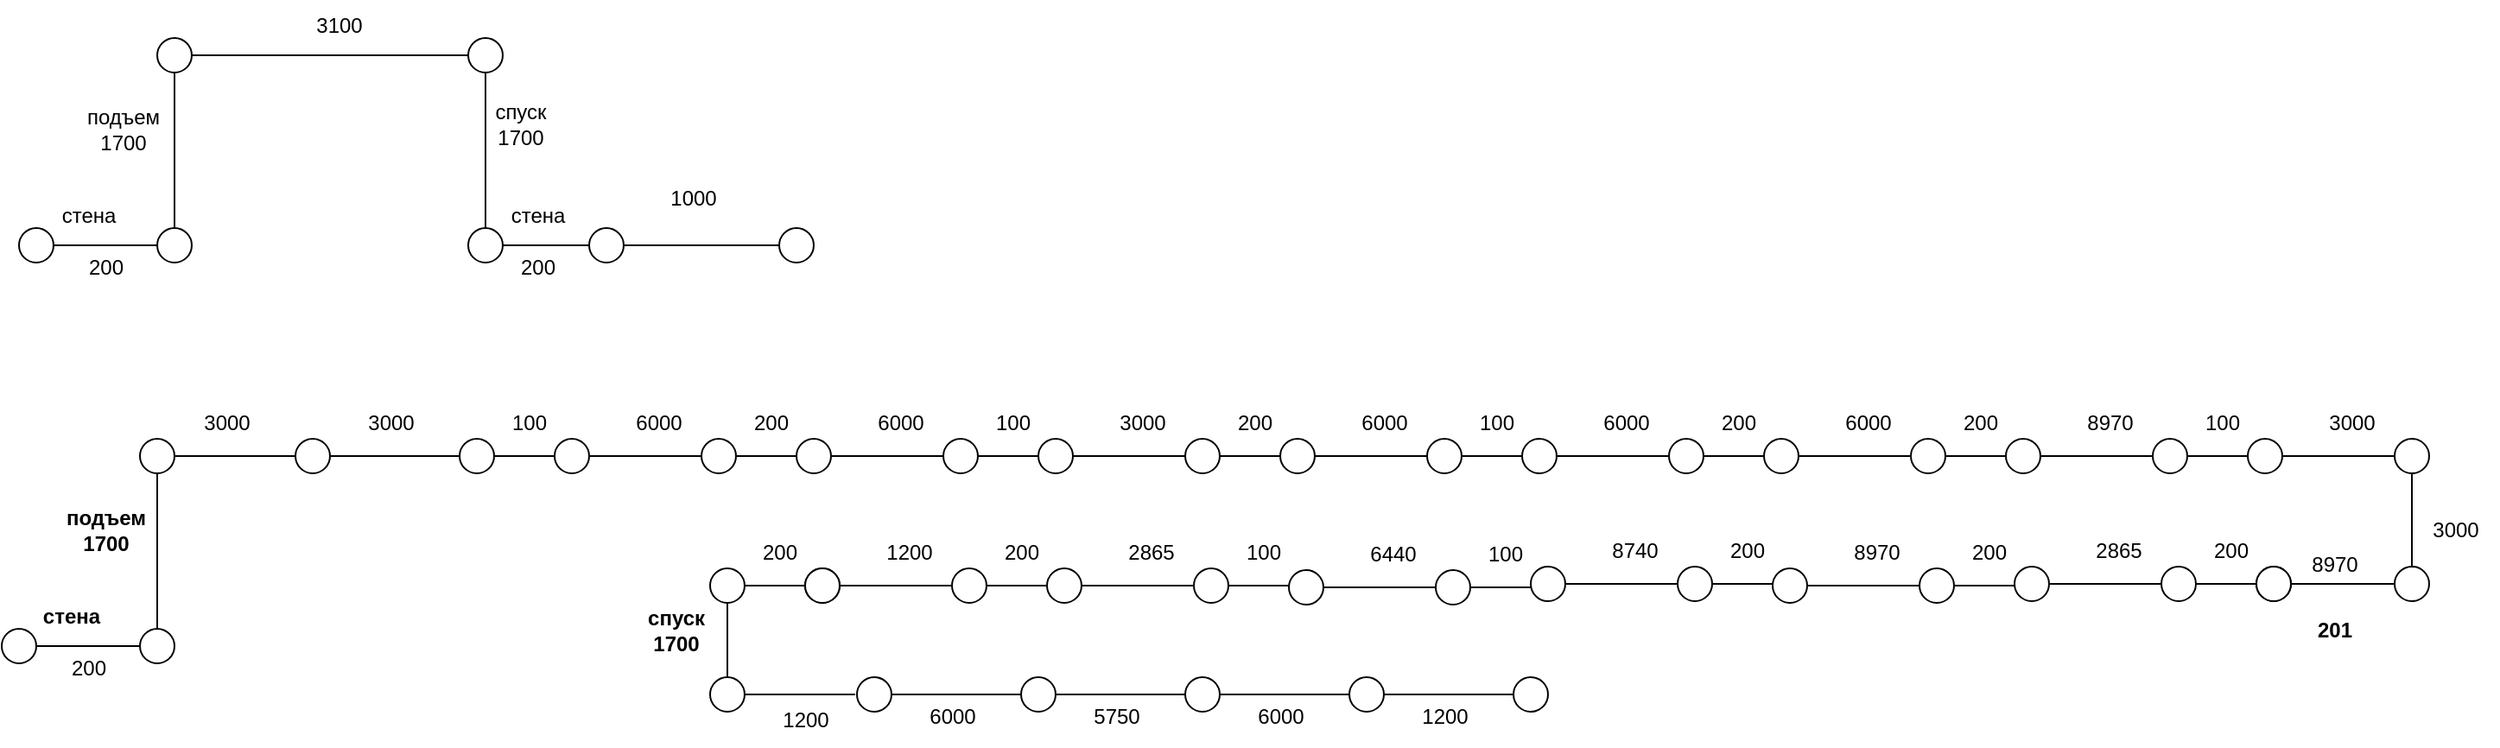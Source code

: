 <mxfile version="22.1.5" type="device">
  <diagram name="Страница — 1" id="zo7ZfbR6l3rVReLenrzR">
    <mxGraphModel dx="1352" dy="611" grid="1" gridSize="10" guides="1" tooltips="1" connect="1" arrows="1" fold="1" page="1" pageScale="1" pageWidth="827" pageHeight="1169" math="0" shadow="0">
      <root>
        <mxCell id="0" />
        <mxCell id="1" parent="0" />
        <mxCell id="G1UuAzEobW7vH8zXm527-1" value="" style="ellipse;whiteSpace=wrap;html=1;" vertex="1" parent="1">
          <mxGeometry x="110" y="390" width="20" height="20" as="geometry" />
        </mxCell>
        <mxCell id="G1UuAzEobW7vH8zXm527-3" value="" style="endArrow=none;html=1;rounded=0;exitX=1;exitY=0.5;exitDx=0;exitDy=0;" edge="1" parent="1" source="G1UuAzEobW7vH8zXm527-1">
          <mxGeometry width="50" height="50" relative="1" as="geometry">
            <mxPoint x="390" y="340" as="sourcePoint" />
            <mxPoint x="190" y="400" as="targetPoint" />
          </mxGeometry>
        </mxCell>
        <mxCell id="G1UuAzEobW7vH8zXm527-4" value="200" style="text;html=1;align=center;verticalAlign=middle;resizable=0;points=[];autosize=1;strokeColor=none;fillColor=none;" vertex="1" parent="1">
          <mxGeometry x="140" y="398" width="40" height="30" as="geometry" />
        </mxCell>
        <mxCell id="G1UuAzEobW7vH8zXm527-5" value="стена" style="text;html=1;align=center;verticalAlign=middle;resizable=0;points=[];autosize=1;strokeColor=none;fillColor=none;" vertex="1" parent="1">
          <mxGeometry x="125" y="368" width="50" height="30" as="geometry" />
        </mxCell>
        <mxCell id="G1UuAzEobW7vH8zXm527-6" value="" style="ellipse;whiteSpace=wrap;html=1;" vertex="1" parent="1">
          <mxGeometry x="190" y="390" width="20" height="20" as="geometry" />
        </mxCell>
        <mxCell id="G1UuAzEobW7vH8zXm527-7" value="" style="ellipse;whiteSpace=wrap;html=1;" vertex="1" parent="1">
          <mxGeometry x="190" y="280" width="20" height="20" as="geometry" />
        </mxCell>
        <mxCell id="G1UuAzEobW7vH8zXm527-8" value="" style="ellipse;whiteSpace=wrap;html=1;" vertex="1" parent="1">
          <mxGeometry x="370" y="280" width="20" height="20" as="geometry" />
        </mxCell>
        <mxCell id="G1UuAzEobW7vH8zXm527-9" value="" style="ellipse;whiteSpace=wrap;html=1;" vertex="1" parent="1">
          <mxGeometry x="370" y="390" width="20" height="20" as="geometry" />
        </mxCell>
        <mxCell id="G1UuAzEobW7vH8zXm527-10" value="" style="ellipse;whiteSpace=wrap;html=1;" vertex="1" parent="1">
          <mxGeometry x="440" y="390" width="20" height="20" as="geometry" />
        </mxCell>
        <mxCell id="G1UuAzEobW7vH8zXm527-11" value="" style="ellipse;whiteSpace=wrap;html=1;" vertex="1" parent="1">
          <mxGeometry x="550" y="390" width="20" height="20" as="geometry" />
        </mxCell>
        <mxCell id="G1UuAzEobW7vH8zXm527-12" value="" style="endArrow=none;html=1;rounded=0;exitX=0.5;exitY=0;exitDx=0;exitDy=0;entryX=0.5;entryY=1;entryDx=0;entryDy=0;" edge="1" parent="1" source="G1UuAzEobW7vH8zXm527-6" target="G1UuAzEobW7vH8zXm527-7">
          <mxGeometry width="50" height="50" relative="1" as="geometry">
            <mxPoint x="390" y="340" as="sourcePoint" />
            <mxPoint x="440" y="290" as="targetPoint" />
          </mxGeometry>
        </mxCell>
        <mxCell id="G1UuAzEobW7vH8zXm527-13" value="" style="endArrow=none;html=1;rounded=0;exitX=1;exitY=0.5;exitDx=0;exitDy=0;" edge="1" parent="1" source="G1UuAzEobW7vH8zXm527-7">
          <mxGeometry width="50" height="50" relative="1" as="geometry">
            <mxPoint x="390" y="340" as="sourcePoint" />
            <mxPoint x="370" y="290" as="targetPoint" />
          </mxGeometry>
        </mxCell>
        <mxCell id="G1UuAzEobW7vH8zXm527-14" value="" style="endArrow=none;html=1;rounded=0;exitX=0.5;exitY=1;exitDx=0;exitDy=0;entryX=0.5;entryY=0;entryDx=0;entryDy=0;" edge="1" parent="1" source="G1UuAzEobW7vH8zXm527-8" target="G1UuAzEobW7vH8zXm527-9">
          <mxGeometry width="50" height="50" relative="1" as="geometry">
            <mxPoint x="390" y="340" as="sourcePoint" />
            <mxPoint x="440" y="290" as="targetPoint" />
          </mxGeometry>
        </mxCell>
        <mxCell id="G1UuAzEobW7vH8zXm527-15" value="подъем&lt;br&gt;1700" style="text;html=1;align=center;verticalAlign=middle;resizable=0;points=[];autosize=1;strokeColor=none;fillColor=none;" vertex="1" parent="1">
          <mxGeometry x="135" y="313" width="70" height="40" as="geometry" />
        </mxCell>
        <mxCell id="G1UuAzEobW7vH8zXm527-16" value="3100" style="text;html=1;align=center;verticalAlign=middle;resizable=0;points=[];autosize=1;strokeColor=none;fillColor=none;" vertex="1" parent="1">
          <mxGeometry x="270" y="258" width="50" height="30" as="geometry" />
        </mxCell>
        <mxCell id="G1UuAzEobW7vH8zXm527-17" value="спуск" style="text;html=1;align=center;verticalAlign=middle;resizable=0;points=[];autosize=1;strokeColor=none;fillColor=none;" vertex="1" parent="1">
          <mxGeometry x="375" y="308" width="50" height="30" as="geometry" />
        </mxCell>
        <mxCell id="G1UuAzEobW7vH8zXm527-18" value="1700" style="text;html=1;align=center;verticalAlign=middle;resizable=0;points=[];autosize=1;strokeColor=none;fillColor=none;" vertex="1" parent="1">
          <mxGeometry x="375" y="323" width="50" height="30" as="geometry" />
        </mxCell>
        <mxCell id="G1UuAzEobW7vH8zXm527-19" value="" style="endArrow=none;html=1;rounded=0;exitX=1;exitY=0.5;exitDx=0;exitDy=0;entryX=0;entryY=0.5;entryDx=0;entryDy=0;" edge="1" parent="1" source="G1UuAzEobW7vH8zXm527-9" target="G1UuAzEobW7vH8zXm527-10">
          <mxGeometry width="50" height="50" relative="1" as="geometry">
            <mxPoint x="390" y="340" as="sourcePoint" />
            <mxPoint x="440" y="290" as="targetPoint" />
          </mxGeometry>
        </mxCell>
        <mxCell id="G1UuAzEobW7vH8zXm527-20" value="200" style="text;html=1;align=center;verticalAlign=middle;resizable=0;points=[];autosize=1;strokeColor=none;fillColor=none;" vertex="1" parent="1">
          <mxGeometry x="390" y="398" width="40" height="30" as="geometry" />
        </mxCell>
        <mxCell id="G1UuAzEobW7vH8zXm527-21" value="стена" style="text;html=1;align=center;verticalAlign=middle;resizable=0;points=[];autosize=1;strokeColor=none;fillColor=none;" vertex="1" parent="1">
          <mxGeometry x="385" y="368" width="50" height="30" as="geometry" />
        </mxCell>
        <mxCell id="G1UuAzEobW7vH8zXm527-22" value="" style="endArrow=none;html=1;rounded=0;entryX=0;entryY=0.5;entryDx=0;entryDy=0;" edge="1" parent="1" target="G1UuAzEobW7vH8zXm527-11">
          <mxGeometry width="50" height="50" relative="1" as="geometry">
            <mxPoint x="460" y="400" as="sourcePoint" />
            <mxPoint x="510" y="353" as="targetPoint" />
          </mxGeometry>
        </mxCell>
        <mxCell id="G1UuAzEobW7vH8zXm527-23" value="1000" style="text;html=1;align=center;verticalAlign=middle;resizable=0;points=[];autosize=1;strokeColor=none;fillColor=none;" vertex="1" parent="1">
          <mxGeometry x="475" y="358" width="50" height="30" as="geometry" />
        </mxCell>
        <mxCell id="G1UuAzEobW7vH8zXm527-24" value="" style="ellipse;whiteSpace=wrap;html=1;" vertex="1" parent="1">
          <mxGeometry x="100" y="622" width="20" height="20" as="geometry" />
        </mxCell>
        <mxCell id="G1UuAzEobW7vH8zXm527-25" value="" style="endArrow=none;html=1;rounded=0;exitX=1;exitY=0.5;exitDx=0;exitDy=0;" edge="1" parent="1" source="G1UuAzEobW7vH8zXm527-24">
          <mxGeometry width="50" height="50" relative="1" as="geometry">
            <mxPoint x="380" y="572" as="sourcePoint" />
            <mxPoint x="180" y="632" as="targetPoint" />
          </mxGeometry>
        </mxCell>
        <mxCell id="G1UuAzEobW7vH8zXm527-26" value="200" style="text;html=1;align=center;verticalAlign=middle;resizable=0;points=[];autosize=1;strokeColor=none;fillColor=none;" vertex="1" parent="1">
          <mxGeometry x="130" y="630" width="40" height="30" as="geometry" />
        </mxCell>
        <mxCell id="G1UuAzEobW7vH8zXm527-27" value="&lt;b&gt;стена&lt;/b&gt;" style="text;html=1;align=center;verticalAlign=middle;resizable=0;points=[];autosize=1;strokeColor=none;fillColor=none;" vertex="1" parent="1">
          <mxGeometry x="110" y="600" width="60" height="30" as="geometry" />
        </mxCell>
        <mxCell id="G1UuAzEobW7vH8zXm527-28" value="" style="ellipse;whiteSpace=wrap;html=1;" vertex="1" parent="1">
          <mxGeometry x="180" y="622" width="20" height="20" as="geometry" />
        </mxCell>
        <mxCell id="G1UuAzEobW7vH8zXm527-29" value="" style="ellipse;whiteSpace=wrap;html=1;" vertex="1" parent="1">
          <mxGeometry x="180" y="512" width="20" height="20" as="geometry" />
        </mxCell>
        <mxCell id="G1UuAzEobW7vH8zXm527-34" value="" style="endArrow=none;html=1;rounded=0;exitX=0.5;exitY=0;exitDx=0;exitDy=0;entryX=0.5;entryY=1;entryDx=0;entryDy=0;" edge="1" parent="1" source="G1UuAzEobW7vH8zXm527-28" target="G1UuAzEobW7vH8zXm527-29">
          <mxGeometry width="50" height="50" relative="1" as="geometry">
            <mxPoint x="380" y="572" as="sourcePoint" />
            <mxPoint x="430" y="522" as="targetPoint" />
          </mxGeometry>
        </mxCell>
        <mxCell id="G1UuAzEobW7vH8zXm527-35" value="" style="endArrow=none;html=1;rounded=0;exitX=1;exitY=0.5;exitDx=0;exitDy=0;" edge="1" parent="1" source="G1UuAzEobW7vH8zXm527-30">
          <mxGeometry width="50" height="50" relative="1" as="geometry">
            <mxPoint x="380" y="572" as="sourcePoint" />
            <mxPoint x="360" y="522" as="targetPoint" />
          </mxGeometry>
        </mxCell>
        <mxCell id="G1UuAzEobW7vH8zXm527-36" value="" style="endArrow=none;html=1;rounded=0;exitX=1;exitY=0.5;exitDx=0;exitDy=0;" edge="1" parent="1" source="G1UuAzEobW7vH8zXm527-51">
          <mxGeometry width="50" height="50" relative="1" as="geometry">
            <mxPoint x="380" y="572" as="sourcePoint" />
            <mxPoint x="430" y="522" as="targetPoint" />
          </mxGeometry>
        </mxCell>
        <mxCell id="G1UuAzEobW7vH8zXm527-37" value="&lt;b&gt;подъем&lt;br&gt;1700&lt;/b&gt;" style="text;html=1;align=center;verticalAlign=middle;resizable=0;points=[];autosize=1;strokeColor=none;fillColor=none;" vertex="1" parent="1">
          <mxGeometry x="125" y="545" width="70" height="40" as="geometry" />
        </mxCell>
        <mxCell id="G1UuAzEobW7vH8zXm527-38" value="3000" style="text;html=1;align=center;verticalAlign=middle;resizable=0;points=[];autosize=1;strokeColor=none;fillColor=none;" vertex="1" parent="1">
          <mxGeometry x="205" y="488" width="50" height="30" as="geometry" />
        </mxCell>
        <mxCell id="G1UuAzEobW7vH8zXm527-48" value="" style="endArrow=none;html=1;rounded=0;exitX=1;exitY=0.5;exitDx=0;exitDy=0;" edge="1" parent="1" source="G1UuAzEobW7vH8zXm527-29" target="G1UuAzEobW7vH8zXm527-30">
          <mxGeometry width="50" height="50" relative="1" as="geometry">
            <mxPoint x="200" y="522" as="sourcePoint" />
            <mxPoint x="360" y="522" as="targetPoint" />
          </mxGeometry>
        </mxCell>
        <mxCell id="G1UuAzEobW7vH8zXm527-30" value="" style="ellipse;whiteSpace=wrap;html=1;" vertex="1" parent="1">
          <mxGeometry x="270" y="512" width="20" height="20" as="geometry" />
        </mxCell>
        <mxCell id="G1UuAzEobW7vH8zXm527-49" value="3000" style="text;html=1;align=center;verticalAlign=middle;resizable=0;points=[];autosize=1;strokeColor=none;fillColor=none;" vertex="1" parent="1">
          <mxGeometry x="300" y="488" width="50" height="30" as="geometry" />
        </mxCell>
        <mxCell id="G1UuAzEobW7vH8zXm527-52" value="" style="endArrow=none;html=1;rounded=0;exitX=1;exitY=0.5;exitDx=0;exitDy=0;entryX=0;entryY=0.5;entryDx=0;entryDy=0;" edge="1" parent="1" source="G1UuAzEobW7vH8zXm527-50" target="G1UuAzEobW7vH8zXm527-51">
          <mxGeometry width="50" height="50" relative="1" as="geometry">
            <mxPoint x="320" y="560" as="sourcePoint" />
            <mxPoint x="370" y="510" as="targetPoint" />
          </mxGeometry>
        </mxCell>
        <mxCell id="G1UuAzEobW7vH8zXm527-53" value="100" style="text;html=1;align=center;verticalAlign=middle;resizable=0;points=[];autosize=1;strokeColor=none;fillColor=none;" vertex="1" parent="1">
          <mxGeometry x="385" y="488" width="40" height="30" as="geometry" />
        </mxCell>
        <mxCell id="G1UuAzEobW7vH8zXm527-54" value="" style="endArrow=none;html=1;rounded=0;exitX=1;exitY=0.5;exitDx=0;exitDy=0;" edge="1" parent="1" source="G1UuAzEobW7vH8zXm527-51">
          <mxGeometry width="50" height="50" relative="1" as="geometry">
            <mxPoint x="520" y="518" as="sourcePoint" />
            <mxPoint x="530" y="522" as="targetPoint" />
          </mxGeometry>
        </mxCell>
        <mxCell id="G1UuAzEobW7vH8zXm527-57" value="" style="endArrow=none;html=1;rounded=0;exitX=1;exitY=0.5;exitDx=0;exitDy=0;" edge="1" parent="1" source="G1UuAzEobW7vH8zXm527-30" target="G1UuAzEobW7vH8zXm527-50">
          <mxGeometry width="50" height="50" relative="1" as="geometry">
            <mxPoint x="290" y="522" as="sourcePoint" />
            <mxPoint x="430" y="522" as="targetPoint" />
          </mxGeometry>
        </mxCell>
        <mxCell id="G1UuAzEobW7vH8zXm527-50" value="" style="ellipse;whiteSpace=wrap;html=1;" vertex="1" parent="1">
          <mxGeometry x="365" y="512" width="20" height="20" as="geometry" />
        </mxCell>
        <mxCell id="G1UuAzEobW7vH8zXm527-59" value="" style="endArrow=none;html=1;rounded=0;exitX=1;exitY=0.5;exitDx=0;exitDy=0;" edge="1" parent="1" source="G1UuAzEobW7vH8zXm527-50" target="G1UuAzEobW7vH8zXm527-51">
          <mxGeometry width="50" height="50" relative="1" as="geometry">
            <mxPoint x="385" y="522" as="sourcePoint" />
            <mxPoint x="430" y="522" as="targetPoint" />
          </mxGeometry>
        </mxCell>
        <mxCell id="G1UuAzEobW7vH8zXm527-51" value="" style="ellipse;whiteSpace=wrap;html=1;" vertex="1" parent="1">
          <mxGeometry x="420" y="512" width="20" height="20" as="geometry" />
        </mxCell>
        <mxCell id="G1UuAzEobW7vH8zXm527-60" value="6000" style="text;html=1;align=center;verticalAlign=middle;resizable=0;points=[];autosize=1;strokeColor=none;fillColor=none;" vertex="1" parent="1">
          <mxGeometry x="455" y="488" width="50" height="30" as="geometry" />
        </mxCell>
        <mxCell id="G1UuAzEobW7vH8zXm527-61" value="" style="endArrow=none;html=1;rounded=0;exitX=1;exitY=0.5;exitDx=0;exitDy=0;" edge="1" parent="1" source="G1UuAzEobW7vH8zXm527-67">
          <mxGeometry width="50" height="50" relative="1" as="geometry">
            <mxPoint x="520" y="572" as="sourcePoint" />
            <mxPoint x="570" y="522" as="targetPoint" />
          </mxGeometry>
        </mxCell>
        <mxCell id="G1UuAzEobW7vH8zXm527-62" value="" style="endArrow=none;html=1;rounded=0;exitX=1;exitY=0.5;exitDx=0;exitDy=0;entryX=0;entryY=0.5;entryDx=0;entryDy=0;" edge="1" parent="1" source="G1UuAzEobW7vH8zXm527-65" target="G1UuAzEobW7vH8zXm527-67">
          <mxGeometry width="50" height="50" relative="1" as="geometry">
            <mxPoint x="460" y="560" as="sourcePoint" />
            <mxPoint x="510" y="510" as="targetPoint" />
          </mxGeometry>
        </mxCell>
        <mxCell id="G1UuAzEobW7vH8zXm527-63" value="200" style="text;html=1;align=center;verticalAlign=middle;resizable=0;points=[];autosize=1;strokeColor=none;fillColor=none;" vertex="1" parent="1">
          <mxGeometry x="525" y="488" width="40" height="30" as="geometry" />
        </mxCell>
        <mxCell id="G1UuAzEobW7vH8zXm527-64" value="" style="endArrow=none;html=1;rounded=0;exitX=1;exitY=0.5;exitDx=0;exitDy=0;" edge="1" parent="1" source="G1UuAzEobW7vH8zXm527-67">
          <mxGeometry width="50" height="50" relative="1" as="geometry">
            <mxPoint x="660" y="518" as="sourcePoint" />
            <mxPoint x="670" y="522" as="targetPoint" />
          </mxGeometry>
        </mxCell>
        <mxCell id="G1UuAzEobW7vH8zXm527-65" value="" style="ellipse;whiteSpace=wrap;html=1;" vertex="1" parent="1">
          <mxGeometry x="505" y="512" width="20" height="20" as="geometry" />
        </mxCell>
        <mxCell id="G1UuAzEobW7vH8zXm527-66" value="" style="endArrow=none;html=1;rounded=0;exitX=1;exitY=0.5;exitDx=0;exitDy=0;" edge="1" parent="1" source="G1UuAzEobW7vH8zXm527-65" target="G1UuAzEobW7vH8zXm527-67">
          <mxGeometry width="50" height="50" relative="1" as="geometry">
            <mxPoint x="525" y="522" as="sourcePoint" />
            <mxPoint x="570" y="522" as="targetPoint" />
          </mxGeometry>
        </mxCell>
        <mxCell id="G1UuAzEobW7vH8zXm527-67" value="" style="ellipse;whiteSpace=wrap;html=1;" vertex="1" parent="1">
          <mxGeometry x="560" y="512" width="20" height="20" as="geometry" />
        </mxCell>
        <mxCell id="G1UuAzEobW7vH8zXm527-68" value="6000" style="text;html=1;align=center;verticalAlign=middle;resizable=0;points=[];autosize=1;strokeColor=none;fillColor=none;" vertex="1" parent="1">
          <mxGeometry x="595" y="488" width="50" height="30" as="geometry" />
        </mxCell>
        <mxCell id="G1UuAzEobW7vH8zXm527-69" value="" style="endArrow=none;html=1;rounded=0;exitX=1;exitY=0.5;exitDx=0;exitDy=0;" edge="1" parent="1" source="G1UuAzEobW7vH8zXm527-74">
          <mxGeometry width="50" height="50" relative="1" as="geometry">
            <mxPoint x="660" y="572" as="sourcePoint" />
            <mxPoint x="710" y="522" as="targetPoint" />
          </mxGeometry>
        </mxCell>
        <mxCell id="G1UuAzEobW7vH8zXm527-70" value="" style="endArrow=none;html=1;rounded=0;exitX=1;exitY=0.5;exitDx=0;exitDy=0;entryX=0;entryY=0.5;entryDx=0;entryDy=0;" edge="1" parent="1" source="G1UuAzEobW7vH8zXm527-72" target="G1UuAzEobW7vH8zXm527-74">
          <mxGeometry width="50" height="50" relative="1" as="geometry">
            <mxPoint x="600" y="560" as="sourcePoint" />
            <mxPoint x="650" y="510" as="targetPoint" />
          </mxGeometry>
        </mxCell>
        <mxCell id="G1UuAzEobW7vH8zXm527-71" value="100" style="text;html=1;align=center;verticalAlign=middle;resizable=0;points=[];autosize=1;strokeColor=none;fillColor=none;" vertex="1" parent="1">
          <mxGeometry x="665" y="488" width="40" height="30" as="geometry" />
        </mxCell>
        <mxCell id="G1UuAzEobW7vH8zXm527-72" value="" style="ellipse;whiteSpace=wrap;html=1;" vertex="1" parent="1">
          <mxGeometry x="645" y="512" width="20" height="20" as="geometry" />
        </mxCell>
        <mxCell id="G1UuAzEobW7vH8zXm527-73" value="" style="endArrow=none;html=1;rounded=0;exitX=1;exitY=0.5;exitDx=0;exitDy=0;" edge="1" parent="1" source="G1UuAzEobW7vH8zXm527-72" target="G1UuAzEobW7vH8zXm527-74">
          <mxGeometry width="50" height="50" relative="1" as="geometry">
            <mxPoint x="665" y="522" as="sourcePoint" />
            <mxPoint x="710" y="522" as="targetPoint" />
          </mxGeometry>
        </mxCell>
        <mxCell id="G1UuAzEobW7vH8zXm527-74" value="" style="ellipse;whiteSpace=wrap;html=1;" vertex="1" parent="1">
          <mxGeometry x="700" y="512" width="20" height="20" as="geometry" />
        </mxCell>
        <mxCell id="G1UuAzEobW7vH8zXm527-75" value="3000" style="text;html=1;align=center;verticalAlign=middle;resizable=0;points=[];autosize=1;strokeColor=none;fillColor=none;" vertex="1" parent="1">
          <mxGeometry x="735" y="488" width="50" height="30" as="geometry" />
        </mxCell>
        <mxCell id="G1UuAzEobW7vH8zXm527-76" value="" style="endArrow=none;html=1;rounded=0;exitX=1;exitY=0.5;exitDx=0;exitDy=0;" edge="1" parent="1" source="G1UuAzEobW7vH8zXm527-74">
          <mxGeometry width="50" height="50" relative="1" as="geometry">
            <mxPoint x="630" y="560" as="sourcePoint" />
            <mxPoint x="800" y="522" as="targetPoint" />
          </mxGeometry>
        </mxCell>
        <mxCell id="G1UuAzEobW7vH8zXm527-77" value="" style="endArrow=none;html=1;rounded=0;exitX=1;exitY=0.5;exitDx=0;exitDy=0;" edge="1" parent="1" source="G1UuAzEobW7vH8zXm527-82">
          <mxGeometry width="50" height="50" relative="1" as="geometry">
            <mxPoint x="800" y="572" as="sourcePoint" />
            <mxPoint x="850" y="522" as="targetPoint" />
          </mxGeometry>
        </mxCell>
        <mxCell id="G1UuAzEobW7vH8zXm527-78" value="" style="endArrow=none;html=1;rounded=0;exitX=1;exitY=0.5;exitDx=0;exitDy=0;entryX=0;entryY=0.5;entryDx=0;entryDy=0;" edge="1" parent="1" source="G1UuAzEobW7vH8zXm527-80" target="G1UuAzEobW7vH8zXm527-82">
          <mxGeometry width="50" height="50" relative="1" as="geometry">
            <mxPoint x="740" y="560" as="sourcePoint" />
            <mxPoint x="790" y="510" as="targetPoint" />
          </mxGeometry>
        </mxCell>
        <mxCell id="G1UuAzEobW7vH8zXm527-79" value="200" style="text;html=1;align=center;verticalAlign=middle;resizable=0;points=[];autosize=1;strokeColor=none;fillColor=none;" vertex="1" parent="1">
          <mxGeometry x="805" y="488" width="40" height="30" as="geometry" />
        </mxCell>
        <mxCell id="G1UuAzEobW7vH8zXm527-80" value="" style="ellipse;whiteSpace=wrap;html=1;" vertex="1" parent="1">
          <mxGeometry x="785" y="512" width="20" height="20" as="geometry" />
        </mxCell>
        <mxCell id="G1UuAzEobW7vH8zXm527-81" value="" style="endArrow=none;html=1;rounded=0;exitX=1;exitY=0.5;exitDx=0;exitDy=0;" edge="1" parent="1" source="G1UuAzEobW7vH8zXm527-80" target="G1UuAzEobW7vH8zXm527-82">
          <mxGeometry width="50" height="50" relative="1" as="geometry">
            <mxPoint x="805" y="522" as="sourcePoint" />
            <mxPoint x="850" y="522" as="targetPoint" />
          </mxGeometry>
        </mxCell>
        <mxCell id="G1UuAzEobW7vH8zXm527-82" value="" style="ellipse;whiteSpace=wrap;html=1;" vertex="1" parent="1">
          <mxGeometry x="840" y="512" width="20" height="20" as="geometry" />
        </mxCell>
        <mxCell id="G1UuAzEobW7vH8zXm527-83" value="6000" style="text;html=1;align=center;verticalAlign=middle;resizable=0;points=[];autosize=1;strokeColor=none;fillColor=none;" vertex="1" parent="1">
          <mxGeometry x="875" y="488" width="50" height="30" as="geometry" />
        </mxCell>
        <mxCell id="G1UuAzEobW7vH8zXm527-84" value="" style="endArrow=none;html=1;rounded=0;exitX=1;exitY=0.5;exitDx=0;exitDy=0;" edge="1" parent="1" source="G1UuAzEobW7vH8zXm527-82">
          <mxGeometry width="50" height="50" relative="1" as="geometry">
            <mxPoint x="740" y="560" as="sourcePoint" />
            <mxPoint x="940" y="522" as="targetPoint" />
          </mxGeometry>
        </mxCell>
        <mxCell id="G1UuAzEobW7vH8zXm527-85" value="" style="endArrow=none;html=1;rounded=0;exitX=1;exitY=0.5;exitDx=0;exitDy=0;" edge="1" parent="1" source="G1UuAzEobW7vH8zXm527-90">
          <mxGeometry width="50" height="50" relative="1" as="geometry">
            <mxPoint x="940" y="572" as="sourcePoint" />
            <mxPoint x="990" y="522" as="targetPoint" />
          </mxGeometry>
        </mxCell>
        <mxCell id="G1UuAzEobW7vH8zXm527-86" value="" style="endArrow=none;html=1;rounded=0;exitX=1;exitY=0.5;exitDx=0;exitDy=0;entryX=0;entryY=0.5;entryDx=0;entryDy=0;" edge="1" parent="1" source="G1UuAzEobW7vH8zXm527-88" target="G1UuAzEobW7vH8zXm527-90">
          <mxGeometry width="50" height="50" relative="1" as="geometry">
            <mxPoint x="880" y="560" as="sourcePoint" />
            <mxPoint x="930" y="510" as="targetPoint" />
          </mxGeometry>
        </mxCell>
        <mxCell id="G1UuAzEobW7vH8zXm527-87" value="100" style="text;html=1;align=center;verticalAlign=middle;resizable=0;points=[];autosize=1;strokeColor=none;fillColor=none;" vertex="1" parent="1">
          <mxGeometry x="945" y="488" width="40" height="30" as="geometry" />
        </mxCell>
        <mxCell id="G1UuAzEobW7vH8zXm527-88" value="" style="ellipse;whiteSpace=wrap;html=1;" vertex="1" parent="1">
          <mxGeometry x="925" y="512" width="20" height="20" as="geometry" />
        </mxCell>
        <mxCell id="G1UuAzEobW7vH8zXm527-89" value="" style="endArrow=none;html=1;rounded=0;exitX=1;exitY=0.5;exitDx=0;exitDy=0;" edge="1" parent="1" source="G1UuAzEobW7vH8zXm527-88" target="G1UuAzEobW7vH8zXm527-90">
          <mxGeometry width="50" height="50" relative="1" as="geometry">
            <mxPoint x="945" y="522" as="sourcePoint" />
            <mxPoint x="990" y="522" as="targetPoint" />
          </mxGeometry>
        </mxCell>
        <mxCell id="G1UuAzEobW7vH8zXm527-90" value="" style="ellipse;whiteSpace=wrap;html=1;" vertex="1" parent="1">
          <mxGeometry x="980" y="512" width="20" height="20" as="geometry" />
        </mxCell>
        <mxCell id="G1UuAzEobW7vH8zXm527-91" value="6000" style="text;html=1;align=center;verticalAlign=middle;resizable=0;points=[];autosize=1;strokeColor=none;fillColor=none;" vertex="1" parent="1">
          <mxGeometry x="1015" y="488" width="50" height="30" as="geometry" />
        </mxCell>
        <mxCell id="G1UuAzEobW7vH8zXm527-92" value="" style="endArrow=none;html=1;rounded=0;exitX=1;exitY=0.5;exitDx=0;exitDy=0;" edge="1" parent="1" source="G1UuAzEobW7vH8zXm527-90">
          <mxGeometry width="50" height="50" relative="1" as="geometry">
            <mxPoint x="910" y="560" as="sourcePoint" />
            <mxPoint x="1080" y="522" as="targetPoint" />
          </mxGeometry>
        </mxCell>
        <mxCell id="G1UuAzEobW7vH8zXm527-93" value="" style="ellipse;whiteSpace=wrap;html=1;" vertex="1" parent="1">
          <mxGeometry x="1065" y="512" width="20" height="20" as="geometry" />
        </mxCell>
        <mxCell id="G1UuAzEobW7vH8zXm527-103" value="" style="endArrow=none;html=1;rounded=0;exitX=1;exitY=0.5;exitDx=0;exitDy=0;" edge="1" parent="1" source="G1UuAzEobW7vH8zXm527-107">
          <mxGeometry width="50" height="50" relative="1" as="geometry">
            <mxPoint x="1080" y="572" as="sourcePoint" />
            <mxPoint x="1130" y="522" as="targetPoint" />
          </mxGeometry>
        </mxCell>
        <mxCell id="G1UuAzEobW7vH8zXm527-104" value="" style="endArrow=none;html=1;rounded=0;exitX=1;exitY=0.5;exitDx=0;exitDy=0;entryX=0;entryY=0.5;entryDx=0;entryDy=0;" edge="1" parent="1" target="G1UuAzEobW7vH8zXm527-107">
          <mxGeometry width="50" height="50" relative="1" as="geometry">
            <mxPoint x="1085" y="522" as="sourcePoint" />
            <mxPoint x="1070" y="510" as="targetPoint" />
          </mxGeometry>
        </mxCell>
        <mxCell id="G1UuAzEobW7vH8zXm527-105" value="200" style="text;html=1;align=center;verticalAlign=middle;resizable=0;points=[];autosize=1;strokeColor=none;fillColor=none;" vertex="1" parent="1">
          <mxGeometry x="1085" y="488" width="40" height="30" as="geometry" />
        </mxCell>
        <mxCell id="G1UuAzEobW7vH8zXm527-106" value="" style="endArrow=none;html=1;rounded=0;exitX=1;exitY=0.5;exitDx=0;exitDy=0;" edge="1" parent="1" target="G1UuAzEobW7vH8zXm527-107">
          <mxGeometry width="50" height="50" relative="1" as="geometry">
            <mxPoint x="1085" y="522" as="sourcePoint" />
            <mxPoint x="1130" y="522" as="targetPoint" />
          </mxGeometry>
        </mxCell>
        <mxCell id="G1UuAzEobW7vH8zXm527-107" value="" style="ellipse;whiteSpace=wrap;html=1;" vertex="1" parent="1">
          <mxGeometry x="1120" y="512" width="20" height="20" as="geometry" />
        </mxCell>
        <mxCell id="G1UuAzEobW7vH8zXm527-108" value="6000" style="text;html=1;align=center;verticalAlign=middle;resizable=0;points=[];autosize=1;strokeColor=none;fillColor=none;" vertex="1" parent="1">
          <mxGeometry x="1155" y="488" width="50" height="30" as="geometry" />
        </mxCell>
        <mxCell id="G1UuAzEobW7vH8zXm527-109" value="" style="endArrow=none;html=1;rounded=0;exitX=1;exitY=0.5;exitDx=0;exitDy=0;" edge="1" parent="1" source="G1UuAzEobW7vH8zXm527-107">
          <mxGeometry width="50" height="50" relative="1" as="geometry">
            <mxPoint x="1020" y="560" as="sourcePoint" />
            <mxPoint x="1220" y="522" as="targetPoint" />
          </mxGeometry>
        </mxCell>
        <mxCell id="G1UuAzEobW7vH8zXm527-110" value="" style="ellipse;whiteSpace=wrap;html=1;" vertex="1" parent="1">
          <mxGeometry x="1205" y="512" width="20" height="20" as="geometry" />
        </mxCell>
        <mxCell id="G1UuAzEobW7vH8zXm527-120" value="" style="endArrow=none;html=1;rounded=0;exitX=1;exitY=0.5;exitDx=0;exitDy=0;" edge="1" parent="1" source="G1UuAzEobW7vH8zXm527-124">
          <mxGeometry width="50" height="50" relative="1" as="geometry">
            <mxPoint x="1220" y="572" as="sourcePoint" />
            <mxPoint x="1270" y="522" as="targetPoint" />
          </mxGeometry>
        </mxCell>
        <mxCell id="G1UuAzEobW7vH8zXm527-121" value="" style="endArrow=none;html=1;rounded=0;exitX=1;exitY=0.5;exitDx=0;exitDy=0;entryX=0;entryY=0.5;entryDx=0;entryDy=0;" edge="1" parent="1" target="G1UuAzEobW7vH8zXm527-124">
          <mxGeometry width="50" height="50" relative="1" as="geometry">
            <mxPoint x="1225" y="522" as="sourcePoint" />
            <mxPoint x="1210" y="510" as="targetPoint" />
          </mxGeometry>
        </mxCell>
        <mxCell id="G1UuAzEobW7vH8zXm527-122" value="200" style="text;html=1;align=center;verticalAlign=middle;resizable=0;points=[];autosize=1;strokeColor=none;fillColor=none;" vertex="1" parent="1">
          <mxGeometry x="1225" y="488" width="40" height="30" as="geometry" />
        </mxCell>
        <mxCell id="G1UuAzEobW7vH8zXm527-123" value="" style="endArrow=none;html=1;rounded=0;exitX=1;exitY=0.5;exitDx=0;exitDy=0;" edge="1" parent="1" target="G1UuAzEobW7vH8zXm527-124">
          <mxGeometry width="50" height="50" relative="1" as="geometry">
            <mxPoint x="1225" y="522" as="sourcePoint" />
            <mxPoint x="1270" y="522" as="targetPoint" />
          </mxGeometry>
        </mxCell>
        <mxCell id="G1UuAzEobW7vH8zXm527-124" value="" style="ellipse;whiteSpace=wrap;html=1;" vertex="1" parent="1">
          <mxGeometry x="1260" y="512" width="20" height="20" as="geometry" />
        </mxCell>
        <mxCell id="G1UuAzEobW7vH8zXm527-125" value="8970" style="text;html=1;align=center;verticalAlign=middle;resizable=0;points=[];autosize=1;strokeColor=none;fillColor=none;" vertex="1" parent="1">
          <mxGeometry x="1295" y="488" width="50" height="30" as="geometry" />
        </mxCell>
        <mxCell id="G1UuAzEobW7vH8zXm527-126" value="" style="endArrow=none;html=1;rounded=0;exitX=1;exitY=0.5;exitDx=0;exitDy=0;" edge="1" parent="1" source="G1UuAzEobW7vH8zXm527-124">
          <mxGeometry width="50" height="50" relative="1" as="geometry">
            <mxPoint x="1160" y="560" as="sourcePoint" />
            <mxPoint x="1360" y="522" as="targetPoint" />
          </mxGeometry>
        </mxCell>
        <mxCell id="G1UuAzEobW7vH8zXm527-127" value="" style="ellipse;whiteSpace=wrap;html=1;" vertex="1" parent="1">
          <mxGeometry x="1345" y="512" width="20" height="20" as="geometry" />
        </mxCell>
        <mxCell id="G1UuAzEobW7vH8zXm527-129" value="" style="endArrow=none;html=1;rounded=0;exitX=1;exitY=0.5;exitDx=0;exitDy=0;" edge="1" parent="1" source="G1UuAzEobW7vH8zXm527-133">
          <mxGeometry width="50" height="50" relative="1" as="geometry">
            <mxPoint x="1360" y="572" as="sourcePoint" />
            <mxPoint x="1410" y="522" as="targetPoint" />
          </mxGeometry>
        </mxCell>
        <mxCell id="G1UuAzEobW7vH8zXm527-130" value="" style="endArrow=none;html=1;rounded=0;exitX=1;exitY=0.5;exitDx=0;exitDy=0;entryX=0;entryY=0.5;entryDx=0;entryDy=0;" edge="1" parent="1" target="G1UuAzEobW7vH8zXm527-133">
          <mxGeometry width="50" height="50" relative="1" as="geometry">
            <mxPoint x="1365" y="522" as="sourcePoint" />
            <mxPoint x="1350" y="510" as="targetPoint" />
          </mxGeometry>
        </mxCell>
        <mxCell id="G1UuAzEobW7vH8zXm527-131" value="100" style="text;html=1;align=center;verticalAlign=middle;resizable=0;points=[];autosize=1;strokeColor=none;fillColor=none;" vertex="1" parent="1">
          <mxGeometry x="1365" y="488" width="40" height="30" as="geometry" />
        </mxCell>
        <mxCell id="G1UuAzEobW7vH8zXm527-132" value="" style="endArrow=none;html=1;rounded=0;exitX=1;exitY=0.5;exitDx=0;exitDy=0;" edge="1" parent="1" target="G1UuAzEobW7vH8zXm527-133">
          <mxGeometry width="50" height="50" relative="1" as="geometry">
            <mxPoint x="1365" y="522" as="sourcePoint" />
            <mxPoint x="1410" y="522" as="targetPoint" />
          </mxGeometry>
        </mxCell>
        <mxCell id="G1UuAzEobW7vH8zXm527-133" value="" style="ellipse;whiteSpace=wrap;html=1;" vertex="1" parent="1">
          <mxGeometry x="1400" y="512" width="20" height="20" as="geometry" />
        </mxCell>
        <mxCell id="G1UuAzEobW7vH8zXm527-134" value="3000" style="text;html=1;align=center;verticalAlign=middle;resizable=0;points=[];autosize=1;strokeColor=none;fillColor=none;" vertex="1" parent="1">
          <mxGeometry x="1435" y="488" width="50" height="30" as="geometry" />
        </mxCell>
        <mxCell id="G1UuAzEobW7vH8zXm527-135" value="" style="endArrow=none;html=1;rounded=0;exitX=1;exitY=0.5;exitDx=0;exitDy=0;" edge="1" parent="1" source="G1UuAzEobW7vH8zXm527-133">
          <mxGeometry width="50" height="50" relative="1" as="geometry">
            <mxPoint x="1300" y="560" as="sourcePoint" />
            <mxPoint x="1500" y="522" as="targetPoint" />
          </mxGeometry>
        </mxCell>
        <mxCell id="G1UuAzEobW7vH8zXm527-136" value="" style="ellipse;whiteSpace=wrap;html=1;" vertex="1" parent="1">
          <mxGeometry x="1485" y="512" width="20" height="20" as="geometry" />
        </mxCell>
        <mxCell id="G1UuAzEobW7vH8zXm527-141" value="" style="endArrow=none;html=1;rounded=0;exitX=0.5;exitY=1;exitDx=0;exitDy=0;entryX=0.5;entryY=0;entryDx=0;entryDy=0;" edge="1" parent="1" target="G1UuAzEobW7vH8zXm527-142" source="G1UuAzEobW7vH8zXm527-136">
          <mxGeometry width="50" height="50" relative="1" as="geometry">
            <mxPoint x="1425" y="590" as="sourcePoint" />
            <mxPoint x="1470" y="590" as="targetPoint" />
          </mxGeometry>
        </mxCell>
        <mxCell id="G1UuAzEobW7vH8zXm527-142" value="" style="ellipse;whiteSpace=wrap;html=1;" vertex="1" parent="1">
          <mxGeometry x="1485" y="586" width="20" height="20" as="geometry" />
        </mxCell>
        <mxCell id="G1UuAzEobW7vH8zXm527-143" value="3000" style="text;html=1;align=center;verticalAlign=middle;resizable=0;points=[];autosize=1;strokeColor=none;fillColor=none;" vertex="1" parent="1">
          <mxGeometry x="1495" y="550" width="50" height="30" as="geometry" />
        </mxCell>
        <mxCell id="G1UuAzEobW7vH8zXm527-144" value="" style="endArrow=none;html=1;rounded=0;exitX=0;exitY=0.5;exitDx=0;exitDy=0;entryX=1;entryY=0.5;entryDx=0;entryDy=0;" edge="1" parent="1" source="G1UuAzEobW7vH8zXm527-142" target="G1UuAzEobW7vH8zXm527-145">
          <mxGeometry width="50" height="50" relative="1" as="geometry">
            <mxPoint x="1360" y="628" as="sourcePoint" />
            <mxPoint x="1560" y="590" as="targetPoint" />
          </mxGeometry>
        </mxCell>
        <mxCell id="G1UuAzEobW7vH8zXm527-145" value="" style="ellipse;whiteSpace=wrap;html=1;" vertex="1" parent="1">
          <mxGeometry x="1405" y="586" width="20" height="20" as="geometry" />
        </mxCell>
        <mxCell id="G1UuAzEobW7vH8zXm527-149" value="8970" style="text;html=1;align=center;verticalAlign=middle;resizable=0;points=[];autosize=1;strokeColor=none;fillColor=none;" vertex="1" parent="1">
          <mxGeometry x="1425" y="570" width="50" height="30" as="geometry" />
        </mxCell>
        <mxCell id="G1UuAzEobW7vH8zXm527-151" value="&lt;b&gt;201&lt;/b&gt;" style="text;html=1;align=center;verticalAlign=middle;resizable=0;points=[];autosize=1;strokeColor=none;fillColor=none;" vertex="1" parent="1">
          <mxGeometry x="1430" y="608" width="40" height="30" as="geometry" />
        </mxCell>
        <mxCell id="G1UuAzEobW7vH8zXm527-152" value="" style="endArrow=none;html=1;rounded=0;exitX=1;exitY=0.5;exitDx=0;exitDy=0;" edge="1" parent="1" source="G1UuAzEobW7vH8zXm527-153">
          <mxGeometry width="50" height="50" relative="1" as="geometry">
            <mxPoint x="1225" y="646" as="sourcePoint" />
            <mxPoint x="1275" y="596" as="targetPoint" />
          </mxGeometry>
        </mxCell>
        <mxCell id="G1UuAzEobW7vH8zXm527-153" value="" style="ellipse;whiteSpace=wrap;html=1;" vertex="1" parent="1">
          <mxGeometry x="1265" y="586" width="20" height="20" as="geometry" />
        </mxCell>
        <mxCell id="G1UuAzEobW7vH8zXm527-154" value="2865" style="text;html=1;align=center;verticalAlign=middle;resizable=0;points=[];autosize=1;strokeColor=none;fillColor=none;" vertex="1" parent="1">
          <mxGeometry x="1300" y="562" width="50" height="30" as="geometry" />
        </mxCell>
        <mxCell id="G1UuAzEobW7vH8zXm527-155" value="" style="endArrow=none;html=1;rounded=0;exitX=1;exitY=0.5;exitDx=0;exitDy=0;" edge="1" parent="1" source="G1UuAzEobW7vH8zXm527-153">
          <mxGeometry width="50" height="50" relative="1" as="geometry">
            <mxPoint x="1195" y="634" as="sourcePoint" />
            <mxPoint x="1365" y="596" as="targetPoint" />
          </mxGeometry>
        </mxCell>
        <mxCell id="G1UuAzEobW7vH8zXm527-156" value="" style="ellipse;whiteSpace=wrap;html=1;" vertex="1" parent="1">
          <mxGeometry x="1350" y="586" width="20" height="20" as="geometry" />
        </mxCell>
        <mxCell id="G1UuAzEobW7vH8zXm527-157" value="" style="endArrow=none;html=1;rounded=0;exitX=1;exitY=0.5;exitDx=0;exitDy=0;" edge="1" parent="1" source="G1UuAzEobW7vH8zXm527-161">
          <mxGeometry width="50" height="50" relative="1" as="geometry">
            <mxPoint x="1365" y="646" as="sourcePoint" />
            <mxPoint x="1415" y="596" as="targetPoint" />
          </mxGeometry>
        </mxCell>
        <mxCell id="G1UuAzEobW7vH8zXm527-158" value="" style="endArrow=none;html=1;rounded=0;exitX=1;exitY=0.5;exitDx=0;exitDy=0;entryX=0;entryY=0.5;entryDx=0;entryDy=0;" edge="1" parent="1" target="G1UuAzEobW7vH8zXm527-161">
          <mxGeometry width="50" height="50" relative="1" as="geometry">
            <mxPoint x="1370" y="596" as="sourcePoint" />
            <mxPoint x="1355" y="584" as="targetPoint" />
          </mxGeometry>
        </mxCell>
        <mxCell id="G1UuAzEobW7vH8zXm527-159" value="200" style="text;html=1;align=center;verticalAlign=middle;resizable=0;points=[];autosize=1;strokeColor=none;fillColor=none;" vertex="1" parent="1">
          <mxGeometry x="1370" y="562" width="40" height="30" as="geometry" />
        </mxCell>
        <mxCell id="G1UuAzEobW7vH8zXm527-160" value="" style="endArrow=none;html=1;rounded=0;exitX=1;exitY=0.5;exitDx=0;exitDy=0;" edge="1" parent="1" target="G1UuAzEobW7vH8zXm527-161">
          <mxGeometry width="50" height="50" relative="1" as="geometry">
            <mxPoint x="1370" y="596" as="sourcePoint" />
            <mxPoint x="1415" y="596" as="targetPoint" />
          </mxGeometry>
        </mxCell>
        <mxCell id="G1UuAzEobW7vH8zXm527-161" value="" style="ellipse;whiteSpace=wrap;html=1;" vertex="1" parent="1">
          <mxGeometry x="1405" y="586" width="20" height="20" as="geometry" />
        </mxCell>
        <mxCell id="G1UuAzEobW7vH8zXm527-162" value="" style="endArrow=none;html=1;rounded=0;exitX=1;exitY=0.5;exitDx=0;exitDy=0;" edge="1" parent="1" source="G1UuAzEobW7vH8zXm527-163">
          <mxGeometry width="50" height="50" relative="1" as="geometry">
            <mxPoint x="1085" y="647" as="sourcePoint" />
            <mxPoint x="1135" y="597" as="targetPoint" />
          </mxGeometry>
        </mxCell>
        <mxCell id="G1UuAzEobW7vH8zXm527-163" value="" style="ellipse;whiteSpace=wrap;html=1;" vertex="1" parent="1">
          <mxGeometry x="1125" y="587" width="20" height="20" as="geometry" />
        </mxCell>
        <mxCell id="G1UuAzEobW7vH8zXm527-164" value="8970" style="text;html=1;align=center;verticalAlign=middle;resizable=0;points=[];autosize=1;strokeColor=none;fillColor=none;" vertex="1" parent="1">
          <mxGeometry x="1160" y="563" width="50" height="30" as="geometry" />
        </mxCell>
        <mxCell id="G1UuAzEobW7vH8zXm527-165" value="" style="endArrow=none;html=1;rounded=0;exitX=1;exitY=0.5;exitDx=0;exitDy=0;" edge="1" parent="1" source="G1UuAzEobW7vH8zXm527-163">
          <mxGeometry width="50" height="50" relative="1" as="geometry">
            <mxPoint x="1055" y="635" as="sourcePoint" />
            <mxPoint x="1225" y="597" as="targetPoint" />
          </mxGeometry>
        </mxCell>
        <mxCell id="G1UuAzEobW7vH8zXm527-166" value="" style="ellipse;whiteSpace=wrap;html=1;" vertex="1" parent="1">
          <mxGeometry x="1210" y="587" width="20" height="20" as="geometry" />
        </mxCell>
        <mxCell id="G1UuAzEobW7vH8zXm527-168" value="" style="endArrow=none;html=1;rounded=0;exitX=1;exitY=0.5;exitDx=0;exitDy=0;entryX=0;entryY=0.5;entryDx=0;entryDy=0;" edge="1" parent="1">
          <mxGeometry width="50" height="50" relative="1" as="geometry">
            <mxPoint x="1230" y="597" as="sourcePoint" />
            <mxPoint x="1265" y="597" as="targetPoint" />
          </mxGeometry>
        </mxCell>
        <mxCell id="G1UuAzEobW7vH8zXm527-169" value="200" style="text;html=1;align=center;verticalAlign=middle;resizable=0;points=[];autosize=1;strokeColor=none;fillColor=none;" vertex="1" parent="1">
          <mxGeometry x="1230" y="563" width="40" height="30" as="geometry" />
        </mxCell>
        <mxCell id="G1UuAzEobW7vH8zXm527-170" value="" style="endArrow=none;html=1;rounded=0;exitX=1;exitY=0.5;exitDx=0;exitDy=0;" edge="1" parent="1">
          <mxGeometry width="50" height="50" relative="1" as="geometry">
            <mxPoint x="1230" y="597" as="sourcePoint" />
            <mxPoint x="1265" y="597" as="targetPoint" />
          </mxGeometry>
        </mxCell>
        <mxCell id="G1UuAzEobW7vH8zXm527-175" value="" style="endArrow=none;html=1;rounded=0;exitX=1;exitY=0.5;exitDx=0;exitDy=0;" edge="1" parent="1" source="G1UuAzEobW7vH8zXm527-176">
          <mxGeometry width="50" height="50" relative="1" as="geometry">
            <mxPoint x="945" y="646" as="sourcePoint" />
            <mxPoint x="995" y="596" as="targetPoint" />
          </mxGeometry>
        </mxCell>
        <mxCell id="G1UuAzEobW7vH8zXm527-176" value="" style="ellipse;whiteSpace=wrap;html=1;" vertex="1" parent="1">
          <mxGeometry x="985" y="586" width="20" height="20" as="geometry" />
        </mxCell>
        <mxCell id="G1UuAzEobW7vH8zXm527-177" value="8740" style="text;html=1;align=center;verticalAlign=middle;resizable=0;points=[];autosize=1;strokeColor=none;fillColor=none;" vertex="1" parent="1">
          <mxGeometry x="1020" y="562" width="50" height="30" as="geometry" />
        </mxCell>
        <mxCell id="G1UuAzEobW7vH8zXm527-178" value="" style="endArrow=none;html=1;rounded=0;exitX=1;exitY=0.5;exitDx=0;exitDy=0;" edge="1" parent="1" source="G1UuAzEobW7vH8zXm527-176">
          <mxGeometry width="50" height="50" relative="1" as="geometry">
            <mxPoint x="915" y="634" as="sourcePoint" />
            <mxPoint x="1085" y="596" as="targetPoint" />
          </mxGeometry>
        </mxCell>
        <mxCell id="G1UuAzEobW7vH8zXm527-179" value="" style="ellipse;whiteSpace=wrap;html=1;" vertex="1" parent="1">
          <mxGeometry x="1070" y="586" width="20" height="20" as="geometry" />
        </mxCell>
        <mxCell id="G1UuAzEobW7vH8zXm527-180" value="" style="endArrow=none;html=1;rounded=0;exitX=1;exitY=0.5;exitDx=0;exitDy=0;entryX=0;entryY=0.5;entryDx=0;entryDy=0;" edge="1" parent="1">
          <mxGeometry width="50" height="50" relative="1" as="geometry">
            <mxPoint x="1090" y="596" as="sourcePoint" />
            <mxPoint x="1125" y="596" as="targetPoint" />
          </mxGeometry>
        </mxCell>
        <mxCell id="G1UuAzEobW7vH8zXm527-181" value="200" style="text;html=1;align=center;verticalAlign=middle;resizable=0;points=[];autosize=1;strokeColor=none;fillColor=none;" vertex="1" parent="1">
          <mxGeometry x="1090" y="562" width="40" height="30" as="geometry" />
        </mxCell>
        <mxCell id="G1UuAzEobW7vH8zXm527-182" value="" style="endArrow=none;html=1;rounded=0;exitX=1;exitY=0.5;exitDx=0;exitDy=0;" edge="1" parent="1">
          <mxGeometry width="50" height="50" relative="1" as="geometry">
            <mxPoint x="1090" y="596" as="sourcePoint" />
            <mxPoint x="1125" y="596" as="targetPoint" />
          </mxGeometry>
        </mxCell>
        <mxCell id="G1UuAzEobW7vH8zXm527-191" value="" style="endArrow=none;html=1;rounded=0;exitX=1;exitY=0.5;exitDx=0;exitDy=0;" edge="1" parent="1" source="G1UuAzEobW7vH8zXm527-192">
          <mxGeometry width="50" height="50" relative="1" as="geometry">
            <mxPoint x="805" y="648" as="sourcePoint" />
            <mxPoint x="855" y="598" as="targetPoint" />
          </mxGeometry>
        </mxCell>
        <mxCell id="G1UuAzEobW7vH8zXm527-192" value="" style="ellipse;whiteSpace=wrap;html=1;" vertex="1" parent="1">
          <mxGeometry x="845" y="588" width="20" height="20" as="geometry" />
        </mxCell>
        <mxCell id="G1UuAzEobW7vH8zXm527-193" value="6440" style="text;html=1;align=center;verticalAlign=middle;resizable=0;points=[];autosize=1;strokeColor=none;fillColor=none;" vertex="1" parent="1">
          <mxGeometry x="880" y="564" width="50" height="30" as="geometry" />
        </mxCell>
        <mxCell id="G1UuAzEobW7vH8zXm527-194" value="" style="endArrow=none;html=1;rounded=0;exitX=1;exitY=0.5;exitDx=0;exitDy=0;" edge="1" parent="1" source="G1UuAzEobW7vH8zXm527-192">
          <mxGeometry width="50" height="50" relative="1" as="geometry">
            <mxPoint x="775" y="636" as="sourcePoint" />
            <mxPoint x="945" y="598" as="targetPoint" />
          </mxGeometry>
        </mxCell>
        <mxCell id="G1UuAzEobW7vH8zXm527-195" value="" style="ellipse;whiteSpace=wrap;html=1;" vertex="1" parent="1">
          <mxGeometry x="930" y="588" width="20" height="20" as="geometry" />
        </mxCell>
        <mxCell id="G1UuAzEobW7vH8zXm527-196" value="" style="endArrow=none;html=1;rounded=0;exitX=1;exitY=0.5;exitDx=0;exitDy=0;entryX=0;entryY=0.5;entryDx=0;entryDy=0;" edge="1" parent="1">
          <mxGeometry width="50" height="50" relative="1" as="geometry">
            <mxPoint x="950" y="598" as="sourcePoint" />
            <mxPoint x="985" y="598" as="targetPoint" />
          </mxGeometry>
        </mxCell>
        <mxCell id="G1UuAzEobW7vH8zXm527-197" value="100" style="text;html=1;align=center;verticalAlign=middle;resizable=0;points=[];autosize=1;strokeColor=none;fillColor=none;" vertex="1" parent="1">
          <mxGeometry x="950" y="564" width="40" height="30" as="geometry" />
        </mxCell>
        <mxCell id="G1UuAzEobW7vH8zXm527-198" value="" style="endArrow=none;html=1;rounded=0;exitX=1;exitY=0.5;exitDx=0;exitDy=0;" edge="1" parent="1">
          <mxGeometry width="50" height="50" relative="1" as="geometry">
            <mxPoint x="950" y="598" as="sourcePoint" />
            <mxPoint x="985" y="598" as="targetPoint" />
          </mxGeometry>
        </mxCell>
        <mxCell id="G1UuAzEobW7vH8zXm527-202" value="" style="endArrow=none;html=1;rounded=0;exitX=1;exitY=0.5;exitDx=0;exitDy=0;" edge="1" parent="1" source="G1UuAzEobW7vH8zXm527-203">
          <mxGeometry width="50" height="50" relative="1" as="geometry">
            <mxPoint x="665" y="647" as="sourcePoint" />
            <mxPoint x="715" y="597" as="targetPoint" />
          </mxGeometry>
        </mxCell>
        <mxCell id="G1UuAzEobW7vH8zXm527-203" value="" style="ellipse;whiteSpace=wrap;html=1;" vertex="1" parent="1">
          <mxGeometry x="705" y="587" width="20" height="20" as="geometry" />
        </mxCell>
        <mxCell id="G1UuAzEobW7vH8zXm527-204" value="2865" style="text;html=1;align=center;verticalAlign=middle;resizable=0;points=[];autosize=1;strokeColor=none;fillColor=none;" vertex="1" parent="1">
          <mxGeometry x="740" y="563" width="50" height="30" as="geometry" />
        </mxCell>
        <mxCell id="G1UuAzEobW7vH8zXm527-205" value="" style="endArrow=none;html=1;rounded=0;exitX=1;exitY=0.5;exitDx=0;exitDy=0;" edge="1" parent="1" source="G1UuAzEobW7vH8zXm527-203">
          <mxGeometry width="50" height="50" relative="1" as="geometry">
            <mxPoint x="635" y="635" as="sourcePoint" />
            <mxPoint x="805" y="597" as="targetPoint" />
          </mxGeometry>
        </mxCell>
        <mxCell id="G1UuAzEobW7vH8zXm527-206" value="" style="ellipse;whiteSpace=wrap;html=1;" vertex="1" parent="1">
          <mxGeometry x="790" y="587" width="20" height="20" as="geometry" />
        </mxCell>
        <mxCell id="G1UuAzEobW7vH8zXm527-207" value="" style="endArrow=none;html=1;rounded=0;exitX=1;exitY=0.5;exitDx=0;exitDy=0;entryX=0;entryY=0.5;entryDx=0;entryDy=0;" edge="1" parent="1">
          <mxGeometry width="50" height="50" relative="1" as="geometry">
            <mxPoint x="810" y="597" as="sourcePoint" />
            <mxPoint x="845" y="597" as="targetPoint" />
          </mxGeometry>
        </mxCell>
        <mxCell id="G1UuAzEobW7vH8zXm527-208" value="100" style="text;html=1;align=center;verticalAlign=middle;resizable=0;points=[];autosize=1;strokeColor=none;fillColor=none;" vertex="1" parent="1">
          <mxGeometry x="810" y="563" width="40" height="30" as="geometry" />
        </mxCell>
        <mxCell id="G1UuAzEobW7vH8zXm527-209" value="" style="endArrow=none;html=1;rounded=0;exitX=1;exitY=0.5;exitDx=0;exitDy=0;" edge="1" parent="1">
          <mxGeometry width="50" height="50" relative="1" as="geometry">
            <mxPoint x="810" y="597" as="sourcePoint" />
            <mxPoint x="845" y="597" as="targetPoint" />
          </mxGeometry>
        </mxCell>
        <mxCell id="G1UuAzEobW7vH8zXm527-211" value="" style="endArrow=none;html=1;rounded=0;exitX=1;exitY=0.5;exitDx=0;exitDy=0;" edge="1" parent="1" source="G1UuAzEobW7vH8zXm527-212">
          <mxGeometry width="50" height="50" relative="1" as="geometry">
            <mxPoint x="525" y="647" as="sourcePoint" />
            <mxPoint x="575" y="597" as="targetPoint" />
          </mxGeometry>
        </mxCell>
        <mxCell id="G1UuAzEobW7vH8zXm527-212" value="" style="ellipse;whiteSpace=wrap;html=1;" vertex="1" parent="1">
          <mxGeometry x="565" y="587" width="20" height="20" as="geometry" />
        </mxCell>
        <mxCell id="G1UuAzEobW7vH8zXm527-213" value="1200" style="text;html=1;align=center;verticalAlign=middle;resizable=0;points=[];autosize=1;strokeColor=none;fillColor=none;" vertex="1" parent="1">
          <mxGeometry x="600" y="563" width="50" height="30" as="geometry" />
        </mxCell>
        <mxCell id="G1UuAzEobW7vH8zXm527-214" value="" style="endArrow=none;html=1;rounded=0;exitX=1;exitY=0.5;exitDx=0;exitDy=0;" edge="1" parent="1" source="G1UuAzEobW7vH8zXm527-212">
          <mxGeometry width="50" height="50" relative="1" as="geometry">
            <mxPoint x="495" y="635" as="sourcePoint" />
            <mxPoint x="665" y="597" as="targetPoint" />
          </mxGeometry>
        </mxCell>
        <mxCell id="G1UuAzEobW7vH8zXm527-215" value="" style="ellipse;whiteSpace=wrap;html=1;" vertex="1" parent="1">
          <mxGeometry x="650" y="587" width="20" height="20" as="geometry" />
        </mxCell>
        <mxCell id="G1UuAzEobW7vH8zXm527-216" value="" style="endArrow=none;html=1;rounded=0;exitX=1;exitY=0.5;exitDx=0;exitDy=0;entryX=0;entryY=0.5;entryDx=0;entryDy=0;" edge="1" parent="1">
          <mxGeometry width="50" height="50" relative="1" as="geometry">
            <mxPoint x="670" y="597" as="sourcePoint" />
            <mxPoint x="705" y="597" as="targetPoint" />
          </mxGeometry>
        </mxCell>
        <mxCell id="G1UuAzEobW7vH8zXm527-217" value="200" style="text;html=1;align=center;verticalAlign=middle;resizable=0;points=[];autosize=1;strokeColor=none;fillColor=none;" vertex="1" parent="1">
          <mxGeometry x="670" y="563" width="40" height="30" as="geometry" />
        </mxCell>
        <mxCell id="G1UuAzEobW7vH8zXm527-218" value="" style="endArrow=none;html=1;rounded=0;exitX=1;exitY=0.5;exitDx=0;exitDy=0;" edge="1" parent="1">
          <mxGeometry width="50" height="50" relative="1" as="geometry">
            <mxPoint x="670" y="597" as="sourcePoint" />
            <mxPoint x="705" y="597" as="targetPoint" />
          </mxGeometry>
        </mxCell>
        <mxCell id="G1UuAzEobW7vH8zXm527-220" value="" style="endArrow=none;html=1;rounded=0;exitX=1;exitY=0.5;exitDx=0;exitDy=0;" edge="1" parent="1" source="G1UuAzEobW7vH8zXm527-221">
          <mxGeometry width="50" height="50" relative="1" as="geometry">
            <mxPoint x="525" y="647" as="sourcePoint" />
            <mxPoint x="575" y="597" as="targetPoint" />
          </mxGeometry>
        </mxCell>
        <mxCell id="G1UuAzEobW7vH8zXm527-221" value="" style="ellipse;whiteSpace=wrap;html=1;" vertex="1" parent="1">
          <mxGeometry x="565" y="587" width="20" height="20" as="geometry" />
        </mxCell>
        <mxCell id="G1UuAzEobW7vH8zXm527-223" value="" style="ellipse;whiteSpace=wrap;html=1;" vertex="1" parent="1">
          <mxGeometry x="510" y="650" width="20" height="20" as="geometry" />
        </mxCell>
        <mxCell id="G1UuAzEobW7vH8zXm527-225" value="" style="endArrow=none;html=1;rounded=0;exitX=0.5;exitY=0;exitDx=0;exitDy=0;entryX=0.5;entryY=1;entryDx=0;entryDy=0;" edge="1" parent="1" source="G1UuAzEobW7vH8zXm527-223" target="G1UuAzEobW7vH8zXm527-226">
          <mxGeometry width="50" height="50" relative="1" as="geometry">
            <mxPoint x="355" y="635" as="sourcePoint" />
            <mxPoint x="525" y="597" as="targetPoint" />
          </mxGeometry>
        </mxCell>
        <mxCell id="G1UuAzEobW7vH8zXm527-226" value="" style="ellipse;whiteSpace=wrap;html=1;" vertex="1" parent="1">
          <mxGeometry x="510" y="587" width="20" height="20" as="geometry" />
        </mxCell>
        <mxCell id="G1UuAzEobW7vH8zXm527-227" value="" style="endArrow=none;html=1;rounded=0;exitX=1;exitY=0.5;exitDx=0;exitDy=0;entryX=0;entryY=0.5;entryDx=0;entryDy=0;" edge="1" parent="1">
          <mxGeometry width="50" height="50" relative="1" as="geometry">
            <mxPoint x="530" y="597" as="sourcePoint" />
            <mxPoint x="565" y="597" as="targetPoint" />
          </mxGeometry>
        </mxCell>
        <mxCell id="G1UuAzEobW7vH8zXm527-228" value="200" style="text;html=1;align=center;verticalAlign=middle;resizable=0;points=[];autosize=1;strokeColor=none;fillColor=none;" vertex="1" parent="1">
          <mxGeometry x="530" y="563" width="40" height="30" as="geometry" />
        </mxCell>
        <mxCell id="G1UuAzEobW7vH8zXm527-229" value="" style="endArrow=none;html=1;rounded=0;exitX=1;exitY=0.5;exitDx=0;exitDy=0;" edge="1" parent="1">
          <mxGeometry width="50" height="50" relative="1" as="geometry">
            <mxPoint x="530" y="597" as="sourcePoint" />
            <mxPoint x="565" y="597" as="targetPoint" />
          </mxGeometry>
        </mxCell>
        <mxCell id="G1UuAzEobW7vH8zXm527-231" value="&lt;b&gt;спуск&lt;br&gt;1700&lt;/b&gt;" style="text;html=1;align=center;verticalAlign=middle;resizable=0;points=[];autosize=1;strokeColor=none;fillColor=none;" vertex="1" parent="1">
          <mxGeometry x="460" y="603" width="60" height="40" as="geometry" />
        </mxCell>
        <mxCell id="G1UuAzEobW7vH8zXm527-232" value="" style="ellipse;whiteSpace=wrap;html=1;" vertex="1" parent="1">
          <mxGeometry x="595" y="650" width="20" height="20" as="geometry" />
        </mxCell>
        <mxCell id="G1UuAzEobW7vH8zXm527-233" value="" style="endArrow=none;html=1;rounded=0;exitX=1.08;exitY=0;exitDx=0;exitDy=0;exitPerimeter=0;" edge="1" parent="1" source="G1UuAzEobW7vH8zXm527-234">
          <mxGeometry width="50" height="50" relative="1" as="geometry">
            <mxPoint x="470" y="660" as="sourcePoint" />
            <mxPoint x="530" y="660" as="targetPoint" />
          </mxGeometry>
        </mxCell>
        <mxCell id="G1UuAzEobW7vH8zXm527-234" value="1200" style="text;html=1;align=center;verticalAlign=middle;resizable=0;points=[];autosize=1;strokeColor=none;fillColor=none;" vertex="1" parent="1">
          <mxGeometry x="540" y="660" width="50" height="30" as="geometry" />
        </mxCell>
        <mxCell id="G1UuAzEobW7vH8zXm527-235" value="" style="endArrow=none;html=1;rounded=0;exitX=1;exitY=0.5;exitDx=0;exitDy=0;" edge="1" parent="1" source="G1UuAzEobW7vH8zXm527-232">
          <mxGeometry width="50" height="50" relative="1" as="geometry">
            <mxPoint x="690" y="660" as="sourcePoint" />
            <mxPoint x="700" y="660" as="targetPoint" />
          </mxGeometry>
        </mxCell>
        <mxCell id="G1UuAzEobW7vH8zXm527-236" value="6000" style="text;html=1;align=center;verticalAlign=middle;resizable=0;points=[];autosize=1;strokeColor=none;fillColor=none;" vertex="1" parent="1">
          <mxGeometry x="625" y="658" width="50" height="30" as="geometry" />
        </mxCell>
        <mxCell id="G1UuAzEobW7vH8zXm527-237" value="" style="ellipse;whiteSpace=wrap;html=1;" vertex="1" parent="1">
          <mxGeometry x="690" y="650" width="20" height="20" as="geometry" />
        </mxCell>
        <mxCell id="G1UuAzEobW7vH8zXm527-238" value="" style="endArrow=none;html=1;rounded=0;exitX=1;exitY=0.5;exitDx=0;exitDy=0;" edge="1" parent="1">
          <mxGeometry width="50" height="50" relative="1" as="geometry">
            <mxPoint x="710" y="660" as="sourcePoint" />
            <mxPoint x="795" y="660" as="targetPoint" />
          </mxGeometry>
        </mxCell>
        <mxCell id="G1UuAzEobW7vH8zXm527-239" value="5750" style="text;html=1;align=center;verticalAlign=middle;resizable=0;points=[];autosize=1;strokeColor=none;fillColor=none;" vertex="1" parent="1">
          <mxGeometry x="720" y="658" width="50" height="30" as="geometry" />
        </mxCell>
        <mxCell id="G1UuAzEobW7vH8zXm527-240" value="" style="ellipse;whiteSpace=wrap;html=1;" vertex="1" parent="1">
          <mxGeometry x="785" y="650" width="20" height="20" as="geometry" />
        </mxCell>
        <mxCell id="G1UuAzEobW7vH8zXm527-241" value="" style="endArrow=none;html=1;rounded=0;exitX=1;exitY=0.5;exitDx=0;exitDy=0;" edge="1" parent="1">
          <mxGeometry width="50" height="50" relative="1" as="geometry">
            <mxPoint x="805" y="660" as="sourcePoint" />
            <mxPoint x="890" y="660" as="targetPoint" />
          </mxGeometry>
        </mxCell>
        <mxCell id="G1UuAzEobW7vH8zXm527-242" value="6000" style="text;html=1;align=center;verticalAlign=middle;resizable=0;points=[];autosize=1;strokeColor=none;fillColor=none;" vertex="1" parent="1">
          <mxGeometry x="815" y="658" width="50" height="30" as="geometry" />
        </mxCell>
        <mxCell id="G1UuAzEobW7vH8zXm527-243" value="" style="ellipse;whiteSpace=wrap;html=1;" vertex="1" parent="1">
          <mxGeometry x="880" y="650" width="20" height="20" as="geometry" />
        </mxCell>
        <mxCell id="G1UuAzEobW7vH8zXm527-244" value="" style="endArrow=none;html=1;rounded=0;exitX=1;exitY=0.5;exitDx=0;exitDy=0;" edge="1" parent="1">
          <mxGeometry width="50" height="50" relative="1" as="geometry">
            <mxPoint x="900" y="660" as="sourcePoint" />
            <mxPoint x="985" y="660" as="targetPoint" />
          </mxGeometry>
        </mxCell>
        <mxCell id="G1UuAzEobW7vH8zXm527-245" value="1200" style="text;html=1;align=center;verticalAlign=middle;resizable=0;points=[];autosize=1;strokeColor=none;fillColor=none;" vertex="1" parent="1">
          <mxGeometry x="910" y="658" width="50" height="30" as="geometry" />
        </mxCell>
        <mxCell id="G1UuAzEobW7vH8zXm527-246" value="" style="ellipse;whiteSpace=wrap;html=1;" vertex="1" parent="1">
          <mxGeometry x="975" y="650" width="20" height="20" as="geometry" />
        </mxCell>
      </root>
    </mxGraphModel>
  </diagram>
</mxfile>
